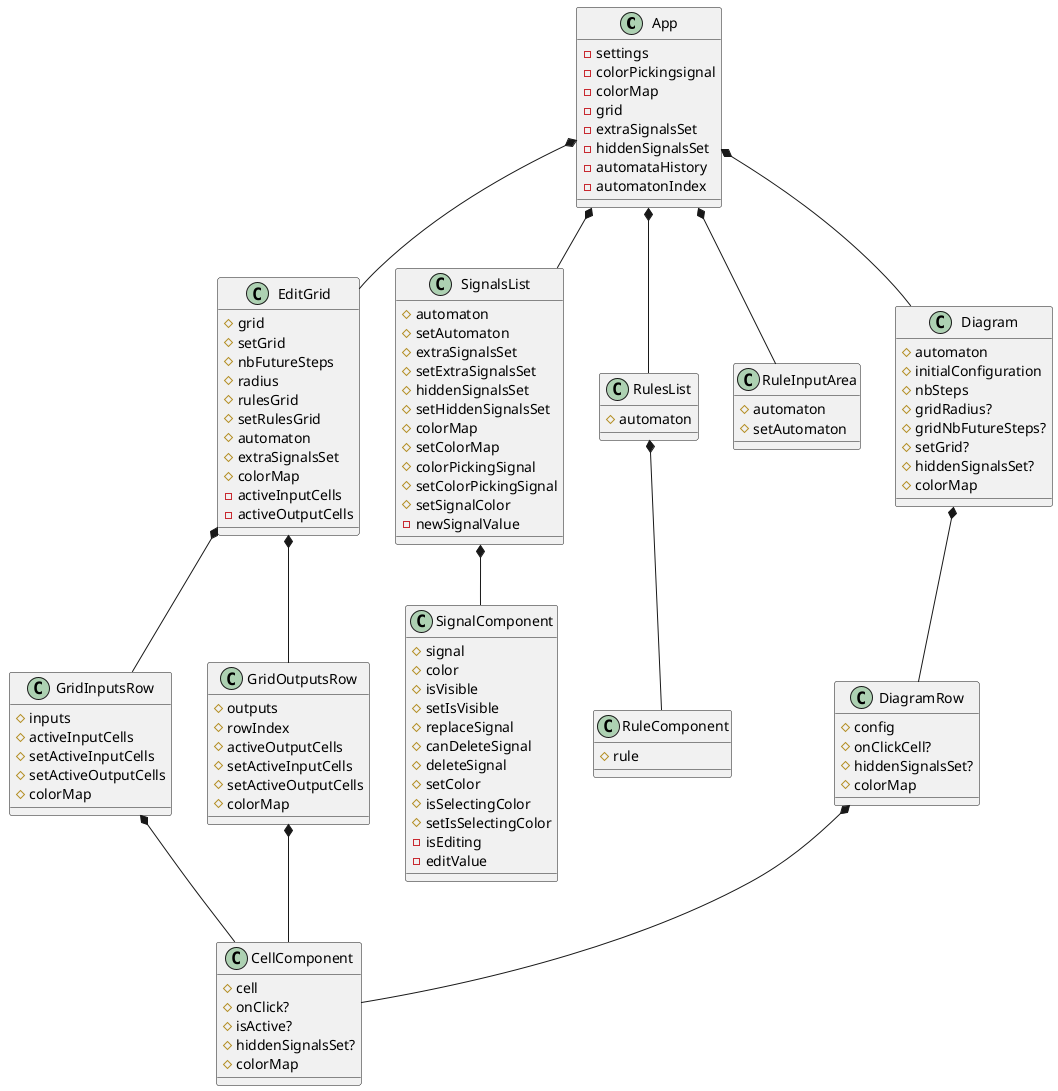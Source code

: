 @startuml React Components
class App {
    - settings
    - colorPickingsignal
    - colorMap
    - grid
    - extraSignalsSet
    - hiddenSignalsSet
    - automataHistory
    - automatonIndex
}

App *-- EditGrid
App *-- SignalsList
App *-- RulesList
App *-- RuleInputArea
App *-- Diagram

class EditGrid {
    # grid
    # setGrid
    # nbFutureSteps
    # radius
    # rulesGrid
    # setRulesGrid
    # automaton
    # extraSignalsSet
    # colorMap
    - activeInputCells
    - activeOutputCells
}

EditGrid *-- GridInputsRow
EditGrid *-- GridOutputsRow

class GridInputsRow {
    # inputs
    # activeInputCells
    # setActiveInputCells
    # setActiveOutputCells
    # colorMap
}

GridInputsRow *-- CellComponent

class GridOutputsRow {
    # outputs
    # rowIndex
    # activeOutputCells
    # setActiveInputCells
    # setActiveOutputCells
    # colorMap
}

GridOutputsRow *-- CellComponent

class CellComponent {
    # cell
    # onClick?
    # isActive?
    # hiddenSignalsSet?
    # colorMap
}

class SignalsList {
    # automaton
    # setAutomaton
    # extraSignalsSet
    # setExtraSignalsSet
    # hiddenSignalsSet
    # setHiddenSignalsSet
    # colorMap
    # setColorMap
    # colorPickingSignal
    # setColorPickingSignal
    # setSignalColor
    - newSignalValue
}

SignalsList *-- SignalComponent

class SignalComponent {
    # signal
    # color
    # isVisible
    # setIsVisible
    # replaceSignal
    # canDeleteSignal
    # deleteSignal
    # setColor
    # isSelectingColor
    # setIsSelectingColor
    - isEditing
    - editValue
}

class RulesList {
    # automaton
}

RulesList *-- RuleComponent

class RuleComponent {
    # rule
}

class RuleInputArea {
    # automaton
    # setAutomaton
}

class Diagram {
    # automaton
    # initialConfiguration
    # nbSteps
    # gridRadius?
    # gridNbFutureSteps?
    # setGrid?
    # hiddenSignalsSet?
    # colorMap
}

Diagram *-- DiagramRow

class DiagramRow {
    # config
    # onClickCell?
    # hiddenSignalsSet?
    # colorMap
}

DiagramRow *-- CellComponent

@enduml